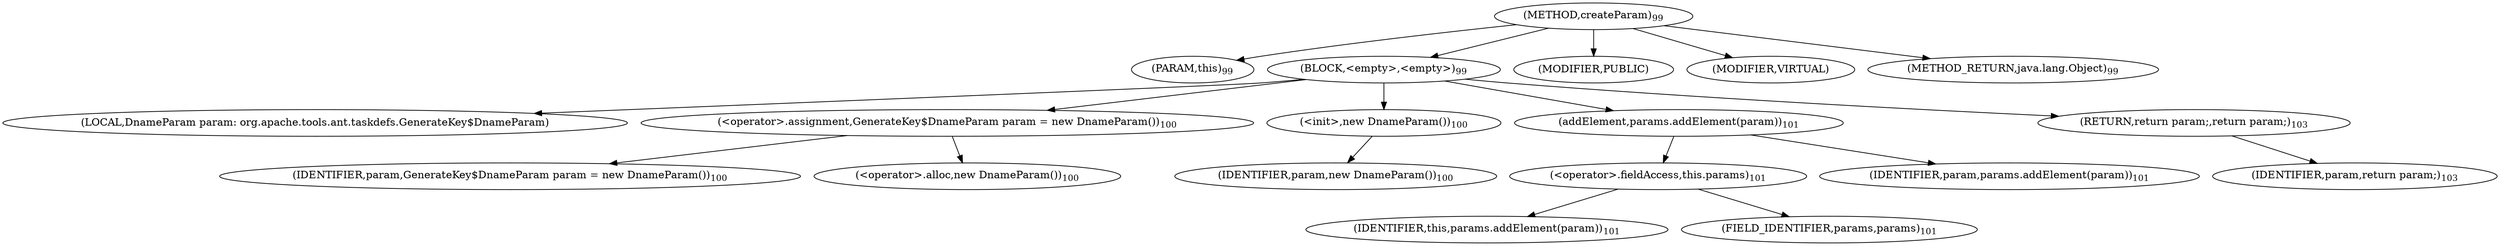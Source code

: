 digraph "createParam" {  
"145" [label = <(METHOD,createParam)<SUB>99</SUB>> ]
"146" [label = <(PARAM,this)<SUB>99</SUB>> ]
"147" [label = <(BLOCK,&lt;empty&gt;,&lt;empty&gt;)<SUB>99</SUB>> ]
"25" [label = <(LOCAL,DnameParam param: org.apache.tools.ant.taskdefs.GenerateKey$DnameParam)> ]
"148" [label = <(&lt;operator&gt;.assignment,GenerateKey$DnameParam param = new DnameParam())<SUB>100</SUB>> ]
"149" [label = <(IDENTIFIER,param,GenerateKey$DnameParam param = new DnameParam())<SUB>100</SUB>> ]
"150" [label = <(&lt;operator&gt;.alloc,new DnameParam())<SUB>100</SUB>> ]
"151" [label = <(&lt;init&gt;,new DnameParam())<SUB>100</SUB>> ]
"24" [label = <(IDENTIFIER,param,new DnameParam())<SUB>100</SUB>> ]
"152" [label = <(addElement,params.addElement(param))<SUB>101</SUB>> ]
"153" [label = <(&lt;operator&gt;.fieldAccess,this.params)<SUB>101</SUB>> ]
"154" [label = <(IDENTIFIER,this,params.addElement(param))<SUB>101</SUB>> ]
"155" [label = <(FIELD_IDENTIFIER,params,params)<SUB>101</SUB>> ]
"156" [label = <(IDENTIFIER,param,params.addElement(param))<SUB>101</SUB>> ]
"157" [label = <(RETURN,return param;,return param;)<SUB>103</SUB>> ]
"158" [label = <(IDENTIFIER,param,return param;)<SUB>103</SUB>> ]
"159" [label = <(MODIFIER,PUBLIC)> ]
"160" [label = <(MODIFIER,VIRTUAL)> ]
"161" [label = <(METHOD_RETURN,java.lang.Object)<SUB>99</SUB>> ]
  "145" -> "146" 
  "145" -> "147" 
  "145" -> "159" 
  "145" -> "160" 
  "145" -> "161" 
  "147" -> "25" 
  "147" -> "148" 
  "147" -> "151" 
  "147" -> "152" 
  "147" -> "157" 
  "148" -> "149" 
  "148" -> "150" 
  "151" -> "24" 
  "152" -> "153" 
  "152" -> "156" 
  "153" -> "154" 
  "153" -> "155" 
  "157" -> "158" 
}
